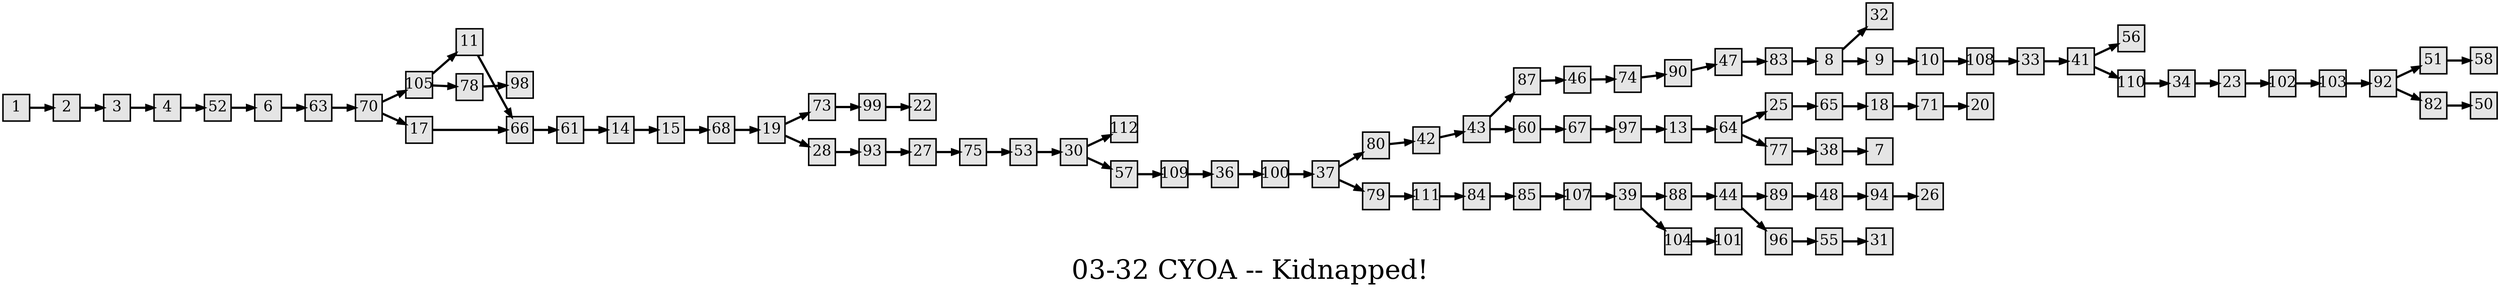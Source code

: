 digraph g{
  graph [ label="03-32 CYOA -- Kidnapped!" rankdir=LR, ordering=out, fontsize=36, nodesep="0.35", ranksep="0.45"];
  node  [shape=rect, penwidth=2, fontsize=20, style=filled, fillcolor=grey90, margin="0,0", labelfloat=true, regular=true, fixedsize=true];
  edge  [labelfloat=true, penwidth=3, fontsize=12];

  1 -> 2;
  2 -> 3;
  3 -> 4;
  4 -> 52;
  6 -> 63;
  8 -> 32;
  8 -> 9;
  9 -> 10;
  10 -> 108;
  11 -> 66;
  13 -> 64;
  14 -> 15;
  15 -> 68;
  17 -> 66;
  18 -> 71;
  19 -> 73;
  19 -> 28;
  23 -> 102;
  25 -> 65;
  27 -> 75;
  28 -> 93;
  30 -> 112;
  30 -> 57;
  33 -> 41;
  34 -> 23;
  36 -> 100;
  37 -> 80;
  37 -> 79;
  38 -> 7;
  39 -> 88;
  39 -> 104;
  41 -> 56;
  41 -> 110;
  42 -> 43;
  43 -> 87;
  43 -> 60;
  44 -> 89;
  44 -> 96;
  46 -> 74;
  47 -> 83;
  48 -> 94;
  51 -> 58;
  52 -> 6;
  53 -> 30;
  55 -> 31;
  57 -> 109;
  60 -> 67;
  61 -> 14;
  63 -> 70;
  64 -> 25;
  64 -> 77;
  65 -> 18;
  66 -> 61;
  67 -> 97;
  68 -> 19;
  70 -> 105;
  70 -> 17;
  71 -> 20;
  73 -> 99;
  74 -> 90;
  75 -> 53;
  77 -> 38;
  78 -> 98;
  79 -> 111;
  80 -> 42;
  82 -> 50;
  83 -> 8;
  84 -> 85;
  85 -> 107;
  87 -> 46;
  88 -> 44;
  89 -> 48;
  90 -> 47;
  92 -> 51;
  92 -> 82;
  93 -> 27;
  94 -> 26;
  96 -> 55;
  97 -> 13;
  99 -> 22;
  100 -> 37;
  102 -> 103;
  103 -> 92;
  104 -> 101;
  105 -> 11;
  105 -> 78;
  107 -> 39;
  108 -> 33;
  109 -> 36;
  110 -> 34;
  111 -> 84;
}

